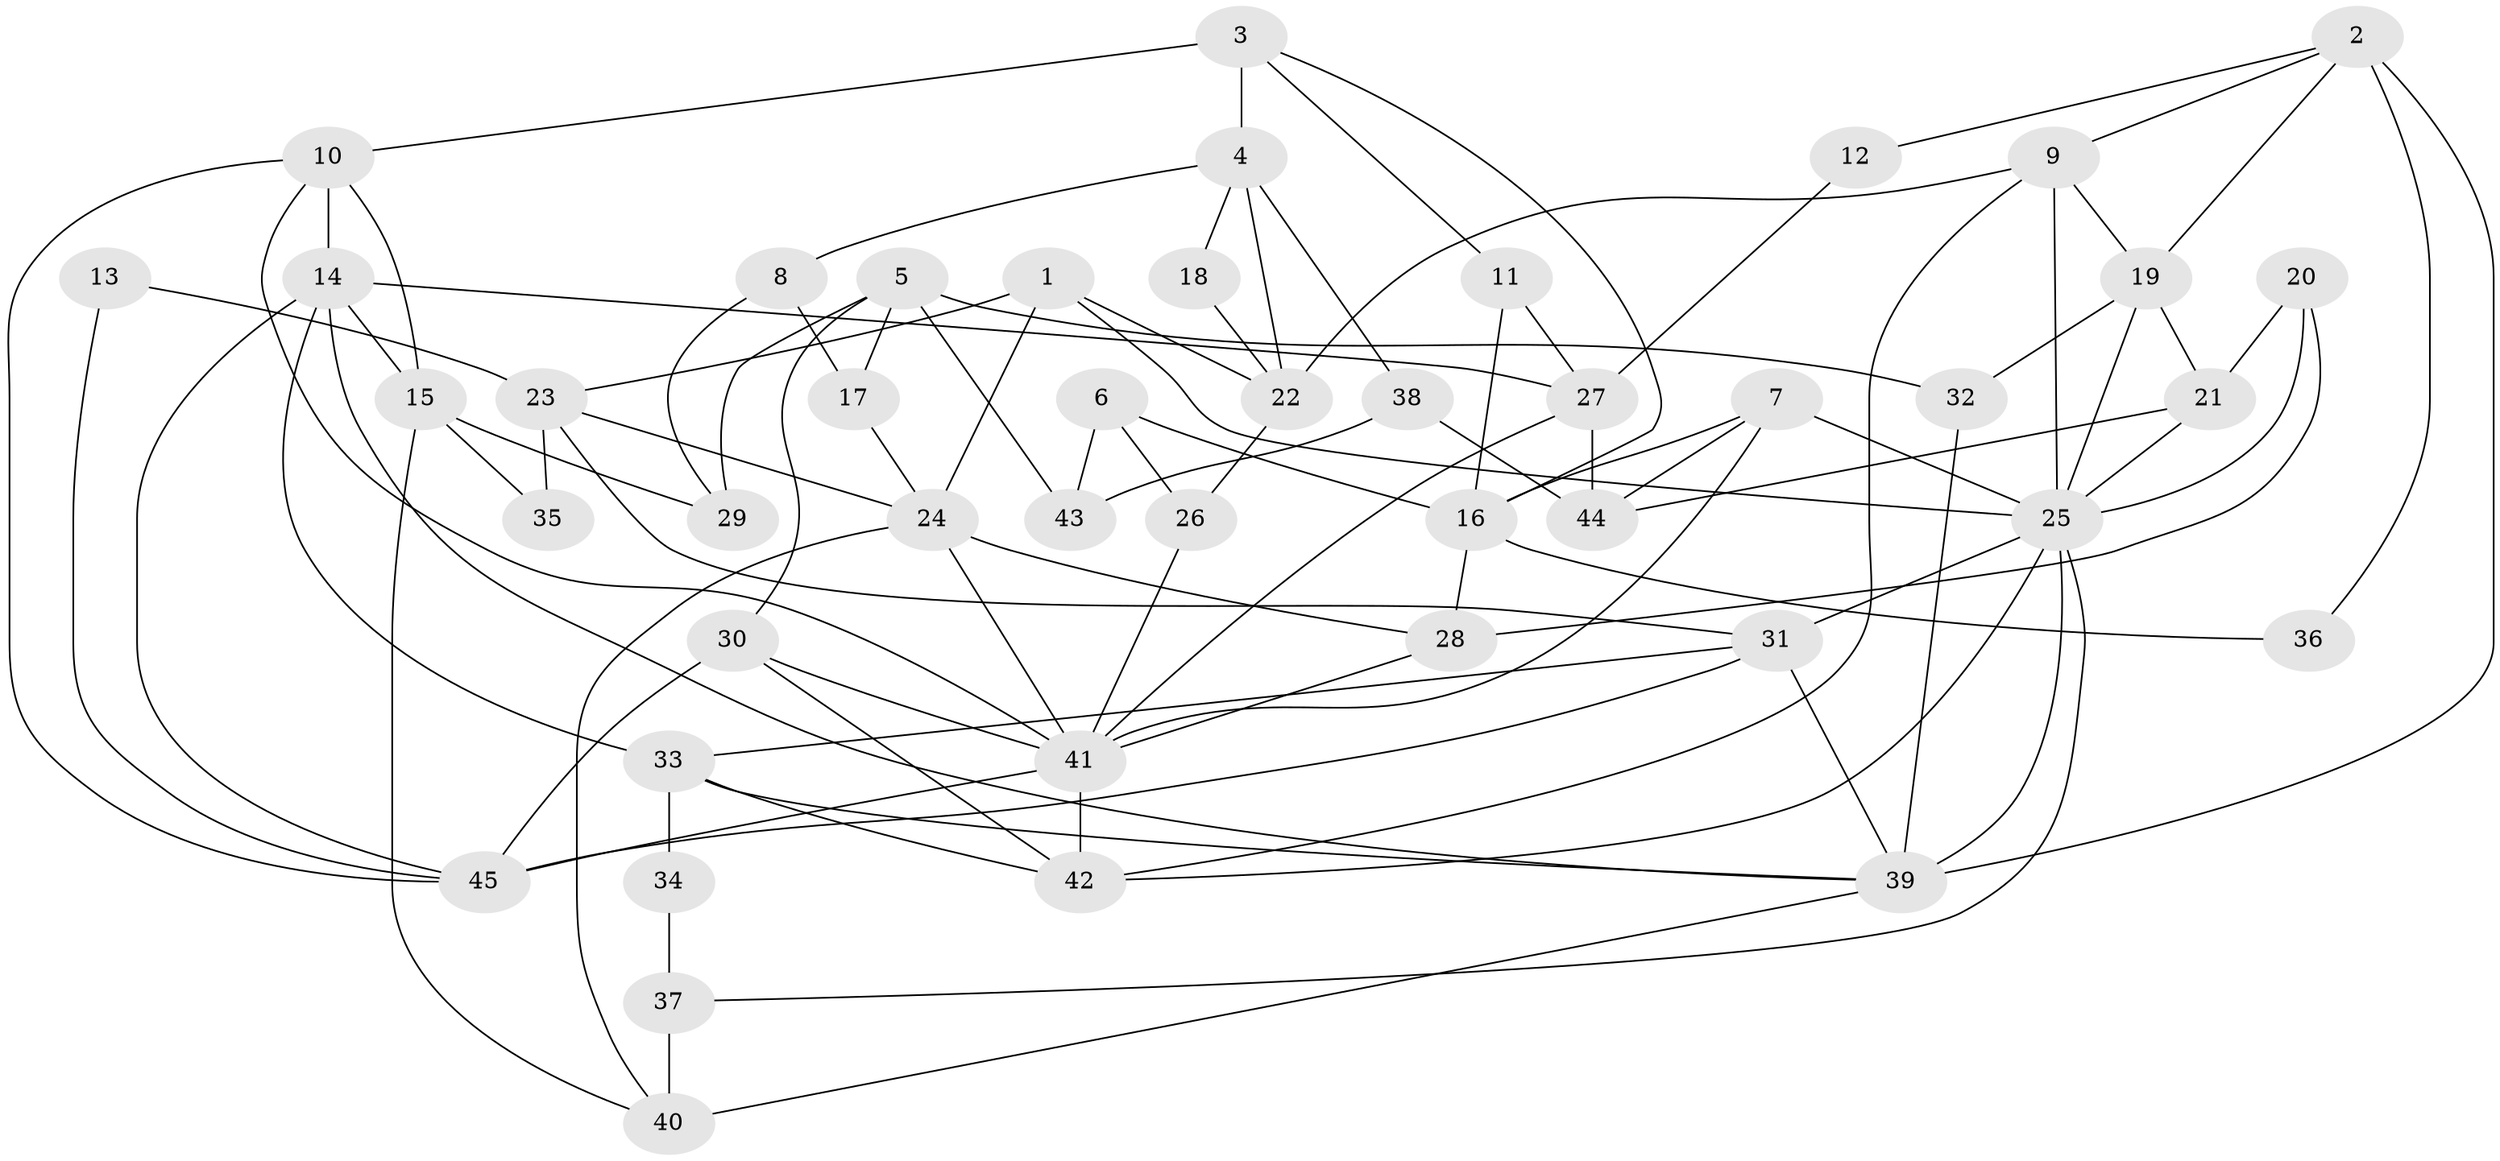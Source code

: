 // original degree distribution, {4: 0.296875, 3: 0.265625, 7: 0.078125, 5: 0.125, 2: 0.140625, 6: 0.09375}
// Generated by graph-tools (version 1.1) at 2025/37/03/04/25 23:37:07]
// undirected, 45 vertices, 96 edges
graph export_dot {
  node [color=gray90,style=filled];
  1;
  2;
  3;
  4;
  5;
  6;
  7;
  8;
  9;
  10;
  11;
  12;
  13;
  14;
  15;
  16;
  17;
  18;
  19;
  20;
  21;
  22;
  23;
  24;
  25;
  26;
  27;
  28;
  29;
  30;
  31;
  32;
  33;
  34;
  35;
  36;
  37;
  38;
  39;
  40;
  41;
  42;
  43;
  44;
  45;
  1 -- 22 [weight=1.0];
  1 -- 23 [weight=1.0];
  1 -- 24 [weight=1.0];
  1 -- 25 [weight=1.0];
  2 -- 9 [weight=1.0];
  2 -- 12 [weight=1.0];
  2 -- 19 [weight=1.0];
  2 -- 36 [weight=1.0];
  2 -- 39 [weight=2.0];
  3 -- 4 [weight=1.0];
  3 -- 10 [weight=2.0];
  3 -- 11 [weight=1.0];
  3 -- 16 [weight=1.0];
  4 -- 8 [weight=1.0];
  4 -- 18 [weight=1.0];
  4 -- 22 [weight=1.0];
  4 -- 38 [weight=1.0];
  5 -- 17 [weight=1.0];
  5 -- 29 [weight=1.0];
  5 -- 30 [weight=1.0];
  5 -- 32 [weight=1.0];
  5 -- 43 [weight=1.0];
  6 -- 16 [weight=1.0];
  6 -- 26 [weight=1.0];
  6 -- 43 [weight=1.0];
  7 -- 16 [weight=1.0];
  7 -- 25 [weight=1.0];
  7 -- 41 [weight=1.0];
  7 -- 44 [weight=1.0];
  8 -- 17 [weight=1.0];
  8 -- 29 [weight=1.0];
  9 -- 19 [weight=1.0];
  9 -- 22 [weight=1.0];
  9 -- 25 [weight=1.0];
  9 -- 42 [weight=1.0];
  10 -- 14 [weight=1.0];
  10 -- 15 [weight=1.0];
  10 -- 41 [weight=2.0];
  10 -- 45 [weight=1.0];
  11 -- 16 [weight=1.0];
  11 -- 27 [weight=1.0];
  12 -- 27 [weight=1.0];
  13 -- 23 [weight=1.0];
  13 -- 45 [weight=1.0];
  14 -- 15 [weight=1.0];
  14 -- 27 [weight=1.0];
  14 -- 33 [weight=1.0];
  14 -- 39 [weight=1.0];
  14 -- 45 [weight=1.0];
  15 -- 29 [weight=1.0];
  15 -- 35 [weight=2.0];
  15 -- 40 [weight=2.0];
  16 -- 28 [weight=1.0];
  16 -- 36 [weight=1.0];
  17 -- 24 [weight=1.0];
  18 -- 22 [weight=1.0];
  19 -- 21 [weight=1.0];
  19 -- 25 [weight=1.0];
  19 -- 32 [weight=1.0];
  20 -- 21 [weight=1.0];
  20 -- 25 [weight=1.0];
  20 -- 28 [weight=1.0];
  21 -- 25 [weight=1.0];
  21 -- 44 [weight=1.0];
  22 -- 26 [weight=2.0];
  23 -- 24 [weight=1.0];
  23 -- 31 [weight=1.0];
  23 -- 35 [weight=2.0];
  24 -- 28 [weight=1.0];
  24 -- 40 [weight=1.0];
  24 -- 41 [weight=1.0];
  25 -- 31 [weight=1.0];
  25 -- 37 [weight=1.0];
  25 -- 39 [weight=1.0];
  25 -- 42 [weight=1.0];
  26 -- 41 [weight=2.0];
  27 -- 41 [weight=1.0];
  27 -- 44 [weight=1.0];
  28 -- 41 [weight=1.0];
  30 -- 41 [weight=1.0];
  30 -- 42 [weight=1.0];
  30 -- 45 [weight=1.0];
  31 -- 33 [weight=1.0];
  31 -- 39 [weight=1.0];
  31 -- 45 [weight=1.0];
  32 -- 39 [weight=1.0];
  33 -- 34 [weight=1.0];
  33 -- 39 [weight=1.0];
  33 -- 42 [weight=1.0];
  34 -- 37 [weight=1.0];
  37 -- 40 [weight=3.0];
  38 -- 43 [weight=1.0];
  38 -- 44 [weight=2.0];
  39 -- 40 [weight=1.0];
  41 -- 42 [weight=1.0];
  41 -- 45 [weight=1.0];
}
